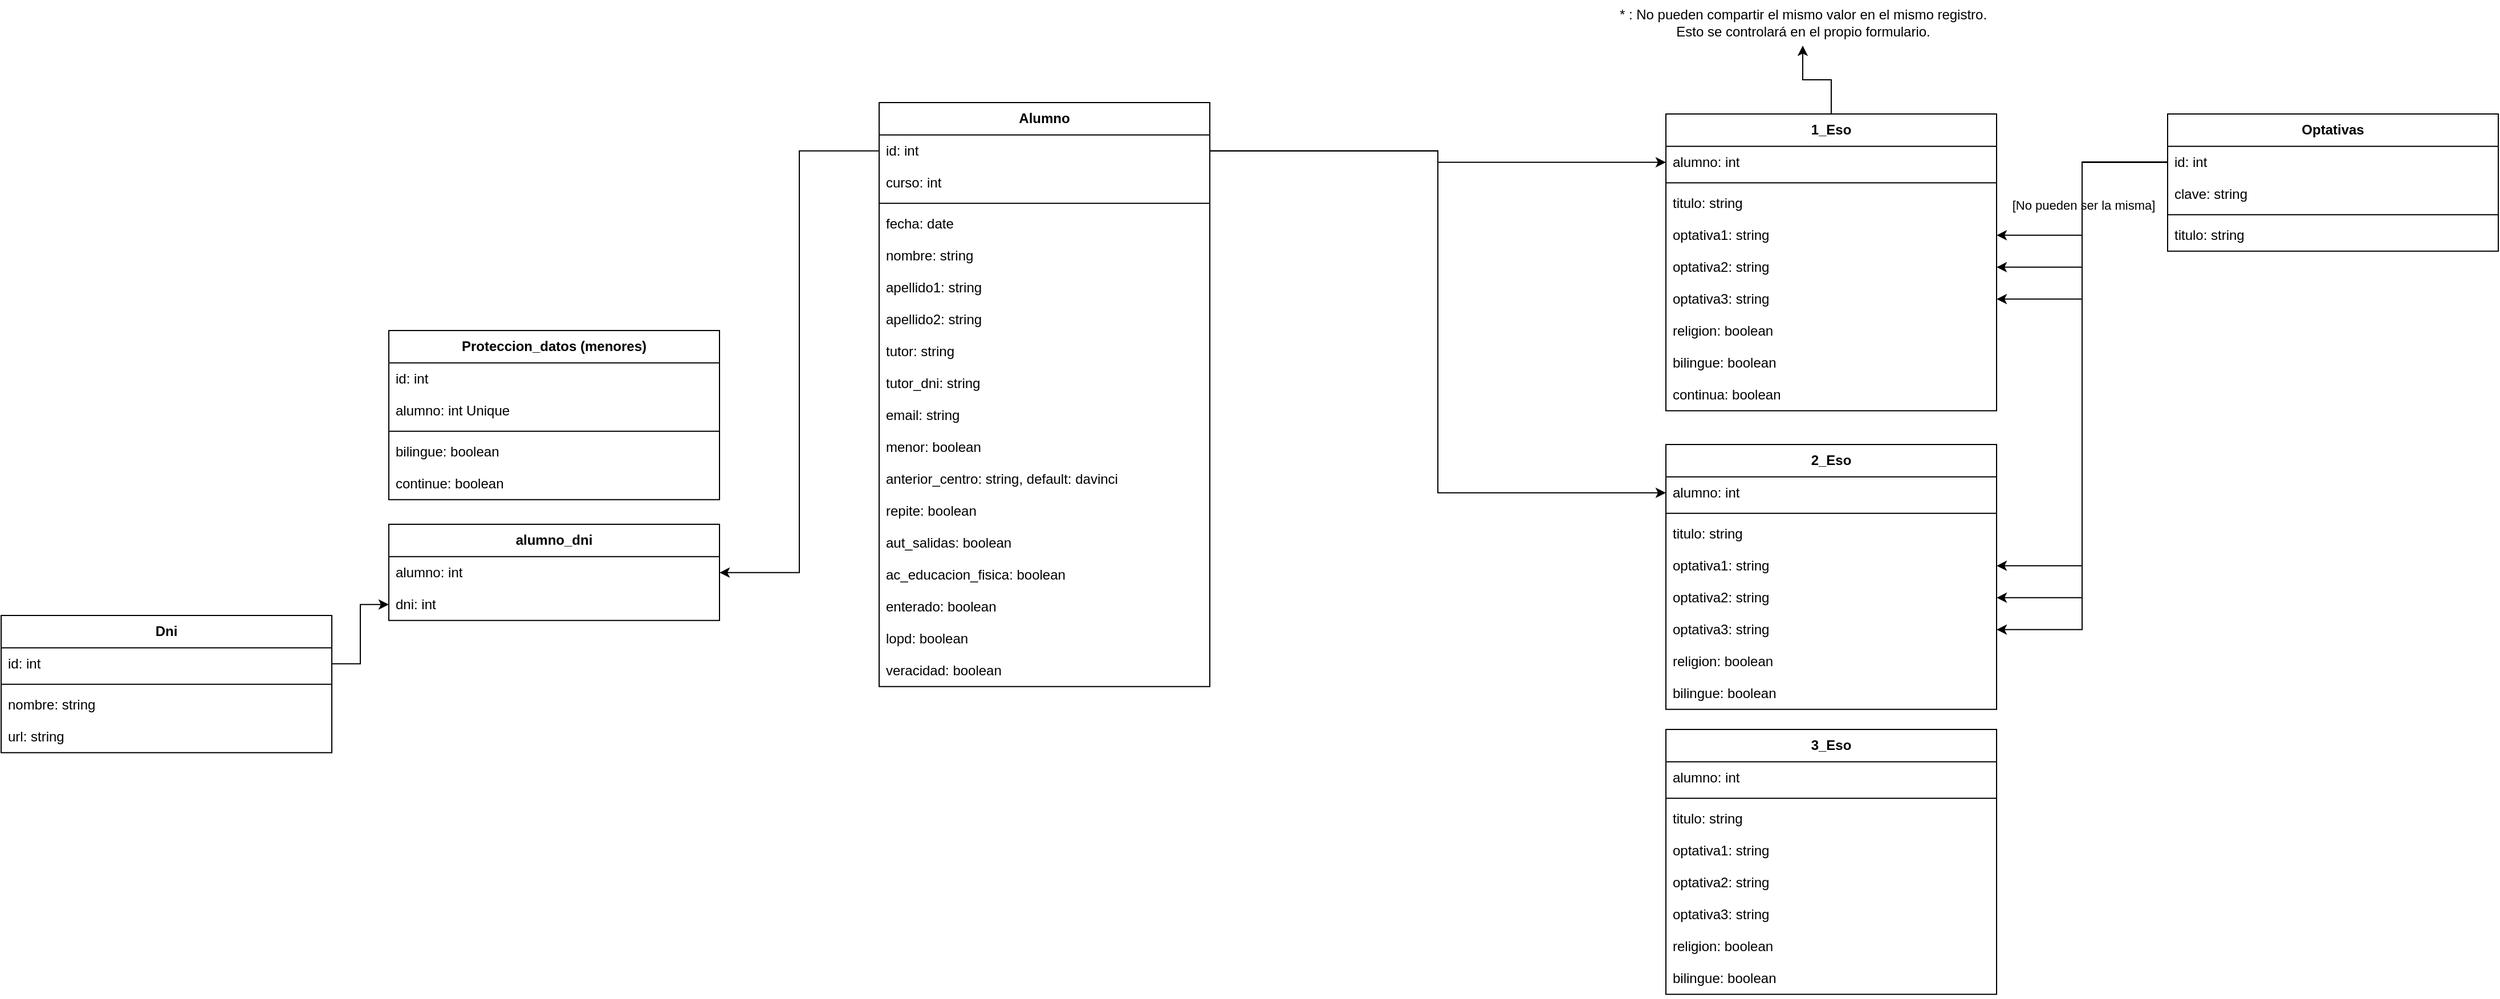 <mxfile version="24.2.5" type="github">
  <diagram name="Página-1" id="L9Hy-lPy9pak_FFDsu_S">
    <mxGraphModel dx="2959" dy="2388" grid="1" gridSize="10" guides="1" tooltips="1" connect="1" arrows="1" fold="1" page="1" pageScale="1" pageWidth="1169" pageHeight="1654" math="0" shadow="0">
      <root>
        <mxCell id="0" />
        <mxCell id="1" parent="0" />
        <mxCell id="2" value="Alumno" style="swimlane;fontStyle=1;align=center;verticalAlign=top;childLayout=stackLayout;horizontal=1;startSize=28.4;horizontalStack=0;resizeParent=1;resizeParentMax=0;resizeLast=0;collapsible=0;marginBottom=0;" parent="1" vertex="1">
          <mxGeometry x="500" y="30" width="290" height="512.4" as="geometry" />
        </mxCell>
        <mxCell id="3" value="id: int" style="text;strokeColor=none;fillColor=none;align=left;verticalAlign=top;spacingLeft=4;spacingRight=4;overflow=hidden;rotatable=0;points=[[0,0.5],[1,0.5]];portConstraint=eastwest;" parent="2" vertex="1">
          <mxGeometry y="28.4" width="290" height="28" as="geometry" />
        </mxCell>
        <mxCell id="ihUTTsUJjHFT3oGh5B51-11" value="curso: int" style="text;strokeColor=none;fillColor=none;align=left;verticalAlign=top;spacingLeft=4;spacingRight=4;overflow=hidden;rotatable=0;points=[[0,0.5],[1,0.5]];portConstraint=eastwest;" parent="2" vertex="1">
          <mxGeometry y="56.4" width="290" height="28" as="geometry" />
        </mxCell>
        <mxCell id="6" style="line;strokeWidth=1;fillColor=none;align=left;verticalAlign=middle;spacingTop=-1;spacingLeft=3;spacingRight=3;rotatable=0;labelPosition=right;points=[];portConstraint=eastwest;strokeColor=inherit;" parent="2" vertex="1">
          <mxGeometry y="84.4" width="290" height="8" as="geometry" />
        </mxCell>
        <mxCell id="9g7cVZ0VHfX_j7mP5TAX-44" value="fecha: date" style="text;strokeColor=none;fillColor=none;align=left;verticalAlign=top;spacingLeft=4;spacingRight=4;overflow=hidden;rotatable=0;points=[[0,0.5],[1,0.5]];portConstraint=eastwest;" vertex="1" parent="2">
          <mxGeometry y="92.4" width="290" height="28" as="geometry" />
        </mxCell>
        <mxCell id="ihUTTsUJjHFT3oGh5B51-8" value="nombre: string" style="text;strokeColor=none;fillColor=none;align=left;verticalAlign=top;spacingLeft=4;spacingRight=4;overflow=hidden;rotatable=0;points=[[0,0.5],[1,0.5]];portConstraint=eastwest;" parent="2" vertex="1">
          <mxGeometry y="120.4" width="290" height="28" as="geometry" />
        </mxCell>
        <mxCell id="4" value="apellido1: string" style="text;strokeColor=none;fillColor=none;align=left;verticalAlign=top;spacingLeft=4;spacingRight=4;overflow=hidden;rotatable=0;points=[[0,0.5],[1,0.5]];portConstraint=eastwest;" parent="2" vertex="1">
          <mxGeometry y="148.4" width="290" height="28" as="geometry" />
        </mxCell>
        <mxCell id="ihUTTsUJjHFT3oGh5B51-9" value="apellido2: string" style="text;strokeColor=none;fillColor=none;align=left;verticalAlign=top;spacingLeft=4;spacingRight=4;overflow=hidden;rotatable=0;points=[[0,0.5],[1,0.5]];portConstraint=eastwest;" parent="2" vertex="1">
          <mxGeometry y="176.4" width="290" height="28" as="geometry" />
        </mxCell>
        <mxCell id="ihUTTsUJjHFT3oGh5B51-10" value="tutor: string" style="text;strokeColor=none;fillColor=none;align=left;verticalAlign=top;spacingLeft=4;spacingRight=4;overflow=hidden;rotatable=0;points=[[0,0.5],[1,0.5]];portConstraint=eastwest;" parent="2" vertex="1">
          <mxGeometry y="204.4" width="290" height="28" as="geometry" />
        </mxCell>
        <mxCell id="9g7cVZ0VHfX_j7mP5TAX-9" value="tutor_dni: string" style="text;strokeColor=none;fillColor=none;align=left;verticalAlign=top;spacingLeft=4;spacingRight=4;overflow=hidden;rotatable=0;points=[[0,0.5],[1,0.5]];portConstraint=eastwest;" vertex="1" parent="2">
          <mxGeometry y="232.4" width="290" height="28" as="geometry" />
        </mxCell>
        <mxCell id="5" value="email: string" style="text;strokeColor=none;fillColor=none;align=left;verticalAlign=top;spacingLeft=4;spacingRight=4;overflow=hidden;rotatable=0;points=[[0,0.5],[1,0.5]];portConstraint=eastwest;" parent="2" vertex="1">
          <mxGeometry y="260.4" width="290" height="28" as="geometry" />
        </mxCell>
        <mxCell id="ihUTTsUJjHFT3oGh5B51-25" value="menor: boolean" style="text;strokeColor=none;fillColor=none;align=left;verticalAlign=top;spacingLeft=4;spacingRight=4;overflow=hidden;rotatable=0;points=[[0,0.5],[1,0.5]];portConstraint=eastwest;" parent="2" vertex="1">
          <mxGeometry y="288.4" width="290" height="28" as="geometry" />
        </mxCell>
        <mxCell id="ihUTTsUJjHFT3oGh5B51-26" value="anterior_centro: string, default: davinci" style="text;strokeColor=none;fillColor=none;align=left;verticalAlign=top;spacingLeft=4;spacingRight=4;overflow=hidden;rotatable=0;points=[[0,0.5],[1,0.5]];portConstraint=eastwest;" parent="2" vertex="1">
          <mxGeometry y="316.4" width="290" height="28" as="geometry" />
        </mxCell>
        <mxCell id="ihUTTsUJjHFT3oGh5B51-28" value="repite: boolean" style="text;strokeColor=none;fillColor=none;align=left;verticalAlign=top;spacingLeft=4;spacingRight=4;overflow=hidden;rotatable=0;points=[[0,0.5],[1,0.5]];portConstraint=eastwest;" parent="2" vertex="1">
          <mxGeometry y="344.4" width="290" height="28" as="geometry" />
        </mxCell>
        <mxCell id="ihUTTsUJjHFT3oGh5B51-29" value="aut_salidas: boolean" style="text;strokeColor=none;fillColor=none;align=left;verticalAlign=top;spacingLeft=4;spacingRight=4;overflow=hidden;rotatable=0;points=[[0,0.5],[1,0.5]];portConstraint=eastwest;" parent="2" vertex="1">
          <mxGeometry y="372.4" width="290" height="28" as="geometry" />
        </mxCell>
        <mxCell id="ihUTTsUJjHFT3oGh5B51-31" value="ac_educacion_fisica: boolean" style="text;strokeColor=none;fillColor=none;align=left;verticalAlign=top;spacingLeft=4;spacingRight=4;overflow=hidden;rotatable=0;points=[[0,0.5],[1,0.5]];portConstraint=eastwest;" parent="2" vertex="1">
          <mxGeometry y="400.4" width="290" height="28" as="geometry" />
        </mxCell>
        <mxCell id="ihUTTsUJjHFT3oGh5B51-33" value="enterado: boolean" style="text;strokeColor=none;fillColor=none;align=left;verticalAlign=top;spacingLeft=4;spacingRight=4;overflow=hidden;rotatable=0;points=[[0,0.5],[1,0.5]];portConstraint=eastwest;" parent="2" vertex="1">
          <mxGeometry y="428.4" width="290" height="28" as="geometry" />
        </mxCell>
        <mxCell id="ihUTTsUJjHFT3oGh5B51-34" value="lopd: boolean" style="text;strokeColor=none;fillColor=none;align=left;verticalAlign=top;spacingLeft=4;spacingRight=4;overflow=hidden;rotatable=0;points=[[0,0.5],[1,0.5]];portConstraint=eastwest;" parent="2" vertex="1">
          <mxGeometry y="456.4" width="290" height="28" as="geometry" />
        </mxCell>
        <mxCell id="ihUTTsUJjHFT3oGh5B51-35" value="veracidad: boolean" style="text;strokeColor=none;fillColor=none;align=left;verticalAlign=top;spacingLeft=4;spacingRight=4;overflow=hidden;rotatable=0;points=[[0,0.5],[1,0.5]];portConstraint=eastwest;" parent="2" vertex="1">
          <mxGeometry y="484.4" width="290" height="28" as="geometry" />
        </mxCell>
        <mxCell id="ihUTTsUJjHFT3oGh5B51-58" value="" style="edgeStyle=orthogonalEdgeStyle;rounded=0;orthogonalLoop=1;jettySize=auto;html=1;" parent="1" source="ihUTTsUJjHFT3oGh5B51-47" target="ihUTTsUJjHFT3oGh5B51-56" edge="1">
          <mxGeometry relative="1" as="geometry" />
        </mxCell>
        <mxCell id="ihUTTsUJjHFT3oGh5B51-47" value="1_Eso" style="swimlane;fontStyle=1;align=center;verticalAlign=top;childLayout=stackLayout;horizontal=1;startSize=28.4;horizontalStack=0;resizeParent=1;resizeParentMax=0;resizeLast=0;collapsible=0;marginBottom=0;" parent="1" vertex="1">
          <mxGeometry x="1190" y="40" width="290" height="260.4" as="geometry" />
        </mxCell>
        <mxCell id="9g7cVZ0VHfX_j7mP5TAX-40" value="alumno: int" style="text;strokeColor=none;fillColor=none;align=left;verticalAlign=top;spacingLeft=4;spacingRight=4;overflow=hidden;rotatable=0;points=[[0,0.5],[1,0.5]];portConstraint=eastwest;" vertex="1" parent="ihUTTsUJjHFT3oGh5B51-47">
          <mxGeometry y="28.4" width="290" height="28" as="geometry" />
        </mxCell>
        <mxCell id="ihUTTsUJjHFT3oGh5B51-49" style="line;strokeWidth=1;fillColor=none;align=left;verticalAlign=middle;spacingTop=-1;spacingLeft=3;spacingRight=3;rotatable=0;labelPosition=right;points=[];portConstraint=eastwest;strokeColor=inherit;" parent="ihUTTsUJjHFT3oGh5B51-47" vertex="1">
          <mxGeometry y="56.4" width="290" height="8" as="geometry" />
        </mxCell>
        <mxCell id="ihUTTsUJjHFT3oGh5B51-16" value="titulo: string" style="text;strokeColor=none;fillColor=none;align=left;verticalAlign=top;spacingLeft=4;spacingRight=4;overflow=hidden;rotatable=0;points=[[0,0.5],[1,0.5]];portConstraint=eastwest;" parent="ihUTTsUJjHFT3oGh5B51-47" vertex="1">
          <mxGeometry y="64.4" width="290" height="28" as="geometry" />
        </mxCell>
        <mxCell id="ihUTTsUJjHFT3oGh5B51-50" value="optativa1: string&#xa;" style="text;strokeColor=none;fillColor=none;align=left;verticalAlign=top;spacingLeft=4;spacingRight=4;overflow=hidden;rotatable=0;points=[[0,0.5],[1,0.5]];portConstraint=eastwest;" parent="ihUTTsUJjHFT3oGh5B51-47" vertex="1">
          <mxGeometry y="92.4" width="290" height="28" as="geometry" />
        </mxCell>
        <mxCell id="9g7cVZ0VHfX_j7mP5TAX-56" value="optativa2: string&#xa;" style="text;strokeColor=none;fillColor=none;align=left;verticalAlign=top;spacingLeft=4;spacingRight=4;overflow=hidden;rotatable=0;points=[[0,0.5],[1,0.5]];portConstraint=eastwest;" vertex="1" parent="ihUTTsUJjHFT3oGh5B51-47">
          <mxGeometry y="120.4" width="290" height="28" as="geometry" />
        </mxCell>
        <mxCell id="ihUTTsUJjHFT3oGh5B51-52" value="optativa3: string&#xa;" style="text;strokeColor=none;fillColor=none;align=left;verticalAlign=top;spacingLeft=4;spacingRight=4;overflow=hidden;rotatable=0;points=[[0,0.5],[1,0.5]];portConstraint=eastwest;" parent="ihUTTsUJjHFT3oGh5B51-47" vertex="1">
          <mxGeometry y="148.4" width="290" height="28" as="geometry" />
        </mxCell>
        <mxCell id="ihUTTsUJjHFT3oGh5B51-53" value="religion: boolean" style="text;strokeColor=none;fillColor=none;align=left;verticalAlign=top;spacingLeft=4;spacingRight=4;overflow=hidden;rotatable=0;points=[[0,0.5],[1,0.5]];portConstraint=eastwest;" parent="ihUTTsUJjHFT3oGh5B51-47" vertex="1">
          <mxGeometry y="176.4" width="290" height="28" as="geometry" />
        </mxCell>
        <mxCell id="ihUTTsUJjHFT3oGh5B51-54" value="bilingue: boolean" style="text;strokeColor=none;fillColor=none;align=left;verticalAlign=top;spacingLeft=4;spacingRight=4;overflow=hidden;rotatable=0;points=[[0,0.5],[1,0.5]];portConstraint=eastwest;" parent="ihUTTsUJjHFT3oGh5B51-47" vertex="1">
          <mxGeometry y="204.4" width="290" height="28" as="geometry" />
        </mxCell>
        <mxCell id="ihUTTsUJjHFT3oGh5B51-55" value="continua: boolean" style="text;strokeColor=none;fillColor=none;align=left;verticalAlign=top;spacingLeft=4;spacingRight=4;overflow=hidden;rotatable=0;points=[[0,0.5],[1,0.5]];portConstraint=eastwest;" parent="ihUTTsUJjHFT3oGh5B51-47" vertex="1">
          <mxGeometry y="232.4" width="290" height="28" as="geometry" />
        </mxCell>
        <mxCell id="ihUTTsUJjHFT3oGh5B51-56" value="* : No pueden compartir el mismo valor en el mismo registro.&lt;br&gt;Esto se controlará en el propio formulario." style="text;html=1;align=center;verticalAlign=middle;resizable=0;points=[];autosize=1;strokeColor=none;fillColor=none;" parent="1" vertex="1">
          <mxGeometry x="1130" y="-60" width="360" height="40" as="geometry" />
        </mxCell>
        <mxCell id="MYl-MSqCvXyOJVGvQ3cw-6" value="Proteccion_datos (menores)" style="swimlane;fontStyle=1;align=center;verticalAlign=top;childLayout=stackLayout;horizontal=1;startSize=28.4;horizontalStack=0;resizeParent=1;resizeParentMax=0;resizeLast=0;collapsible=0;marginBottom=0;" parent="1" vertex="1">
          <mxGeometry x="70" y="230" width="290" height="148.4" as="geometry" />
        </mxCell>
        <mxCell id="MYl-MSqCvXyOJVGvQ3cw-7" value="id: int" style="text;strokeColor=none;fillColor=none;align=left;verticalAlign=top;spacingLeft=4;spacingRight=4;overflow=hidden;rotatable=0;points=[[0,0.5],[1,0.5]];portConstraint=eastwest;" parent="MYl-MSqCvXyOJVGvQ3cw-6" vertex="1">
          <mxGeometry y="28.4" width="290" height="28" as="geometry" />
        </mxCell>
        <mxCell id="MYl-MSqCvXyOJVGvQ3cw-8" value="alumno: int Unique" style="text;strokeColor=none;fillColor=none;align=left;verticalAlign=top;spacingLeft=4;spacingRight=4;overflow=hidden;rotatable=0;points=[[0,0.5],[1,0.5]];portConstraint=eastwest;" parent="MYl-MSqCvXyOJVGvQ3cw-6" vertex="1">
          <mxGeometry y="56.4" width="290" height="28" as="geometry" />
        </mxCell>
        <mxCell id="MYl-MSqCvXyOJVGvQ3cw-9" style="line;strokeWidth=1;fillColor=none;align=left;verticalAlign=middle;spacingTop=-1;spacingLeft=3;spacingRight=3;rotatable=0;labelPosition=right;points=[];portConstraint=eastwest;strokeColor=inherit;" parent="MYl-MSqCvXyOJVGvQ3cw-6" vertex="1">
          <mxGeometry y="84.4" width="290" height="8" as="geometry" />
        </mxCell>
        <mxCell id="MYl-MSqCvXyOJVGvQ3cw-13" value="bilingue: boolean" style="text;strokeColor=none;fillColor=none;align=left;verticalAlign=top;spacingLeft=4;spacingRight=4;overflow=hidden;rotatable=0;points=[[0,0.5],[1,0.5]];portConstraint=eastwest;" parent="MYl-MSqCvXyOJVGvQ3cw-6" vertex="1">
          <mxGeometry y="92.4" width="290" height="28" as="geometry" />
        </mxCell>
        <mxCell id="MYl-MSqCvXyOJVGvQ3cw-14" value="continue: boolean" style="text;strokeColor=none;fillColor=none;align=left;verticalAlign=top;spacingLeft=4;spacingRight=4;overflow=hidden;rotatable=0;points=[[0,0.5],[1,0.5]];portConstraint=eastwest;" parent="MYl-MSqCvXyOJVGvQ3cw-6" vertex="1">
          <mxGeometry y="120.4" width="290" height="28" as="geometry" />
        </mxCell>
        <mxCell id="9g7cVZ0VHfX_j7mP5TAX-10" value="alumno_dni" style="swimlane;fontStyle=1;align=center;verticalAlign=top;childLayout=stackLayout;horizontal=1;startSize=28.4;horizontalStack=0;resizeParent=1;resizeParentMax=0;resizeLast=0;collapsible=0;marginBottom=0;" vertex="1" parent="1">
          <mxGeometry x="70" y="400" width="290" height="84.4" as="geometry" />
        </mxCell>
        <mxCell id="9g7cVZ0VHfX_j7mP5TAX-11" value="alumno: int" style="text;strokeColor=none;fillColor=none;align=left;verticalAlign=top;spacingLeft=4;spacingRight=4;overflow=hidden;rotatable=0;points=[[0,0.5],[1,0.5]];portConstraint=eastwest;" vertex="1" parent="9g7cVZ0VHfX_j7mP5TAX-10">
          <mxGeometry y="28.4" width="290" height="28" as="geometry" />
        </mxCell>
        <mxCell id="9g7cVZ0VHfX_j7mP5TAX-19" value="dni: int" style="text;strokeColor=none;fillColor=none;align=left;verticalAlign=top;spacingLeft=4;spacingRight=4;overflow=hidden;rotatable=0;points=[[0,0.5],[1,0.5]];portConstraint=eastwest;" vertex="1" parent="9g7cVZ0VHfX_j7mP5TAX-10">
          <mxGeometry y="56.4" width="290" height="28" as="geometry" />
        </mxCell>
        <mxCell id="9g7cVZ0VHfX_j7mP5TAX-14" value="Dni" style="swimlane;fontStyle=1;align=center;verticalAlign=top;childLayout=stackLayout;horizontal=1;startSize=28.4;horizontalStack=0;resizeParent=1;resizeParentMax=0;resizeLast=0;collapsible=0;marginBottom=0;" vertex="1" parent="1">
          <mxGeometry x="-270" y="480" width="290" height="120.4" as="geometry" />
        </mxCell>
        <mxCell id="9g7cVZ0VHfX_j7mP5TAX-15" value="id: int" style="text;strokeColor=none;fillColor=none;align=left;verticalAlign=top;spacingLeft=4;spacingRight=4;overflow=hidden;rotatable=0;points=[[0,0.5],[1,0.5]];portConstraint=eastwest;" vertex="1" parent="9g7cVZ0VHfX_j7mP5TAX-14">
          <mxGeometry y="28.4" width="290" height="28" as="geometry" />
        </mxCell>
        <mxCell id="9g7cVZ0VHfX_j7mP5TAX-16" style="line;strokeWidth=1;fillColor=none;align=left;verticalAlign=middle;spacingTop=-1;spacingLeft=3;spacingRight=3;rotatable=0;labelPosition=right;points=[];portConstraint=eastwest;strokeColor=inherit;" vertex="1" parent="9g7cVZ0VHfX_j7mP5TAX-14">
          <mxGeometry y="56.4" width="290" height="8" as="geometry" />
        </mxCell>
        <mxCell id="9g7cVZ0VHfX_j7mP5TAX-17" value="nombre: string" style="text;strokeColor=none;fillColor=none;align=left;verticalAlign=top;spacingLeft=4;spacingRight=4;overflow=hidden;rotatable=0;points=[[0,0.5],[1,0.5]];portConstraint=eastwest;" vertex="1" parent="9g7cVZ0VHfX_j7mP5TAX-14">
          <mxGeometry y="64.4" width="290" height="28" as="geometry" />
        </mxCell>
        <mxCell id="9g7cVZ0VHfX_j7mP5TAX-20" value="url: string" style="text;strokeColor=none;fillColor=none;align=left;verticalAlign=top;spacingLeft=4;spacingRight=4;overflow=hidden;rotatable=0;points=[[0,0.5],[1,0.5]];portConstraint=eastwest;" vertex="1" parent="9g7cVZ0VHfX_j7mP5TAX-14">
          <mxGeometry y="92.4" width="290" height="28" as="geometry" />
        </mxCell>
        <mxCell id="9g7cVZ0VHfX_j7mP5TAX-23" style="edgeStyle=orthogonalEdgeStyle;rounded=0;orthogonalLoop=1;jettySize=auto;html=1;" edge="1" parent="1" source="9g7cVZ0VHfX_j7mP5TAX-15" target="9g7cVZ0VHfX_j7mP5TAX-19">
          <mxGeometry relative="1" as="geometry" />
        </mxCell>
        <mxCell id="9g7cVZ0VHfX_j7mP5TAX-25" style="edgeStyle=orthogonalEdgeStyle;rounded=0;orthogonalLoop=1;jettySize=auto;html=1;" edge="1" parent="1" source="3" target="9g7cVZ0VHfX_j7mP5TAX-11">
          <mxGeometry relative="1" as="geometry" />
        </mxCell>
        <mxCell id="9g7cVZ0VHfX_j7mP5TAX-26" value="Optativas" style="swimlane;fontStyle=1;align=center;verticalAlign=top;childLayout=stackLayout;horizontal=1;startSize=28.4;horizontalStack=0;resizeParent=1;resizeParentMax=0;resizeLast=0;collapsible=0;marginBottom=0;" vertex="1" parent="1">
          <mxGeometry x="1630" y="40" width="290" height="120.4" as="geometry" />
        </mxCell>
        <mxCell id="9g7cVZ0VHfX_j7mP5TAX-27" value="id: int" style="text;strokeColor=none;fillColor=none;align=left;verticalAlign=top;spacingLeft=4;spacingRight=4;overflow=hidden;rotatable=0;points=[[0,0.5],[1,0.5]];portConstraint=eastwest;" vertex="1" parent="9g7cVZ0VHfX_j7mP5TAX-26">
          <mxGeometry y="28.4" width="290" height="28" as="geometry" />
        </mxCell>
        <mxCell id="9g7cVZ0VHfX_j7mP5TAX-28" value="clave: string" style="text;strokeColor=none;fillColor=none;align=left;verticalAlign=top;spacingLeft=4;spacingRight=4;overflow=hidden;rotatable=0;points=[[0,0.5],[1,0.5]];portConstraint=eastwest;" vertex="1" parent="9g7cVZ0VHfX_j7mP5TAX-26">
          <mxGeometry y="56.4" width="290" height="28" as="geometry" />
        </mxCell>
        <mxCell id="9g7cVZ0VHfX_j7mP5TAX-29" style="line;strokeWidth=1;fillColor=none;align=left;verticalAlign=middle;spacingTop=-1;spacingLeft=3;spacingRight=3;rotatable=0;labelPosition=right;points=[];portConstraint=eastwest;strokeColor=inherit;" vertex="1" parent="9g7cVZ0VHfX_j7mP5TAX-26">
          <mxGeometry y="84.4" width="290" height="8" as="geometry" />
        </mxCell>
        <mxCell id="9g7cVZ0VHfX_j7mP5TAX-34" value="titulo: string" style="text;strokeColor=none;fillColor=none;align=left;verticalAlign=top;spacingLeft=4;spacingRight=4;overflow=hidden;rotatable=0;points=[[0,0.5],[1,0.5]];portConstraint=eastwest;" vertex="1" parent="9g7cVZ0VHfX_j7mP5TAX-26">
          <mxGeometry y="92.4" width="290" height="28" as="geometry" />
        </mxCell>
        <mxCell id="9g7cVZ0VHfX_j7mP5TAX-35" style="edgeStyle=orthogonalEdgeStyle;rounded=0;orthogonalLoop=1;jettySize=auto;html=1;" edge="1" parent="1" source="9g7cVZ0VHfX_j7mP5TAX-27" target="ihUTTsUJjHFT3oGh5B51-52">
          <mxGeometry relative="1" as="geometry" />
        </mxCell>
        <mxCell id="9g7cVZ0VHfX_j7mP5TAX-36" style="edgeStyle=orthogonalEdgeStyle;rounded=0;orthogonalLoop=1;jettySize=auto;html=1;" edge="1" parent="1" source="9g7cVZ0VHfX_j7mP5TAX-27" target="ihUTTsUJjHFT3oGh5B51-50">
          <mxGeometry relative="1" as="geometry" />
        </mxCell>
        <mxCell id="9g7cVZ0VHfX_j7mP5TAX-37" value="[No pueden ser la misma]" style="edgeLabel;html=1;align=center;verticalAlign=middle;resizable=0;points=[];" vertex="1" connectable="0" parent="9g7cVZ0VHfX_j7mP5TAX-36">
          <mxGeometry x="0.052" y="1" relative="1" as="geometry">
            <mxPoint as="offset" />
          </mxGeometry>
        </mxCell>
        <mxCell id="9g7cVZ0VHfX_j7mP5TAX-45" style="edgeStyle=orthogonalEdgeStyle;rounded=0;orthogonalLoop=1;jettySize=auto;html=1;" edge="1" parent="1" source="3" target="9g7cVZ0VHfX_j7mP5TAX-40">
          <mxGeometry relative="1" as="geometry" />
        </mxCell>
        <mxCell id="9g7cVZ0VHfX_j7mP5TAX-46" value="2_Eso" style="swimlane;fontStyle=1;align=center;verticalAlign=top;childLayout=stackLayout;horizontal=1;startSize=28.4;horizontalStack=0;resizeParent=1;resizeParentMax=0;resizeLast=0;collapsible=0;marginBottom=0;" vertex="1" parent="1">
          <mxGeometry x="1190" y="330" width="290" height="232.4" as="geometry" />
        </mxCell>
        <mxCell id="9g7cVZ0VHfX_j7mP5TAX-47" value="alumno: int" style="text;strokeColor=none;fillColor=none;align=left;verticalAlign=top;spacingLeft=4;spacingRight=4;overflow=hidden;rotatable=0;points=[[0,0.5],[1,0.5]];portConstraint=eastwest;" vertex="1" parent="9g7cVZ0VHfX_j7mP5TAX-46">
          <mxGeometry y="28.4" width="290" height="28" as="geometry" />
        </mxCell>
        <mxCell id="9g7cVZ0VHfX_j7mP5TAX-48" style="line;strokeWidth=1;fillColor=none;align=left;verticalAlign=middle;spacingTop=-1;spacingLeft=3;spacingRight=3;rotatable=0;labelPosition=right;points=[];portConstraint=eastwest;strokeColor=inherit;" vertex="1" parent="9g7cVZ0VHfX_j7mP5TAX-46">
          <mxGeometry y="56.4" width="290" height="8" as="geometry" />
        </mxCell>
        <mxCell id="9g7cVZ0VHfX_j7mP5TAX-49" value="titulo: string" style="text;strokeColor=none;fillColor=none;align=left;verticalAlign=top;spacingLeft=4;spacingRight=4;overflow=hidden;rotatable=0;points=[[0,0.5],[1,0.5]];portConstraint=eastwest;" vertex="1" parent="9g7cVZ0VHfX_j7mP5TAX-46">
          <mxGeometry y="64.4" width="290" height="28" as="geometry" />
        </mxCell>
        <mxCell id="9g7cVZ0VHfX_j7mP5TAX-50" value="optativa1: string" style="text;strokeColor=none;fillColor=none;align=left;verticalAlign=top;spacingLeft=4;spacingRight=4;overflow=hidden;rotatable=0;points=[[0,0.5],[1,0.5]];portConstraint=eastwest;" vertex="1" parent="9g7cVZ0VHfX_j7mP5TAX-46">
          <mxGeometry y="92.4" width="290" height="28" as="geometry" />
        </mxCell>
        <mxCell id="9g7cVZ0VHfX_j7mP5TAX-51" value="optativa2: string" style="text;strokeColor=none;fillColor=none;align=left;verticalAlign=top;spacingLeft=4;spacingRight=4;overflow=hidden;rotatable=0;points=[[0,0.5],[1,0.5]];portConstraint=eastwest;" vertex="1" parent="9g7cVZ0VHfX_j7mP5TAX-46">
          <mxGeometry y="120.4" width="290" height="28" as="geometry" />
        </mxCell>
        <mxCell id="9g7cVZ0VHfX_j7mP5TAX-55" value="optativa3: string" style="text;strokeColor=none;fillColor=none;align=left;verticalAlign=top;spacingLeft=4;spacingRight=4;overflow=hidden;rotatable=0;points=[[0,0.5],[1,0.5]];portConstraint=eastwest;" vertex="1" parent="9g7cVZ0VHfX_j7mP5TAX-46">
          <mxGeometry y="148.4" width="290" height="28" as="geometry" />
        </mxCell>
        <mxCell id="9g7cVZ0VHfX_j7mP5TAX-52" value="religion: boolean" style="text;strokeColor=none;fillColor=none;align=left;verticalAlign=top;spacingLeft=4;spacingRight=4;overflow=hidden;rotatable=0;points=[[0,0.5],[1,0.5]];portConstraint=eastwest;" vertex="1" parent="9g7cVZ0VHfX_j7mP5TAX-46">
          <mxGeometry y="176.4" width="290" height="28" as="geometry" />
        </mxCell>
        <mxCell id="9g7cVZ0VHfX_j7mP5TAX-53" value="bilingue: boolean" style="text;strokeColor=none;fillColor=none;align=left;verticalAlign=top;spacingLeft=4;spacingRight=4;overflow=hidden;rotatable=0;points=[[0,0.5],[1,0.5]];portConstraint=eastwest;" vertex="1" parent="9g7cVZ0VHfX_j7mP5TAX-46">
          <mxGeometry y="204.4" width="290" height="28" as="geometry" />
        </mxCell>
        <mxCell id="9g7cVZ0VHfX_j7mP5TAX-57" style="edgeStyle=orthogonalEdgeStyle;rounded=0;orthogonalLoop=1;jettySize=auto;html=1;" edge="1" parent="1" source="9g7cVZ0VHfX_j7mP5TAX-27" target="9g7cVZ0VHfX_j7mP5TAX-50">
          <mxGeometry relative="1" as="geometry" />
        </mxCell>
        <mxCell id="9g7cVZ0VHfX_j7mP5TAX-58" style="edgeStyle=orthogonalEdgeStyle;rounded=0;orthogonalLoop=1;jettySize=auto;html=1;" edge="1" parent="1" source="9g7cVZ0VHfX_j7mP5TAX-27" target="9g7cVZ0VHfX_j7mP5TAX-56">
          <mxGeometry relative="1" as="geometry" />
        </mxCell>
        <mxCell id="9g7cVZ0VHfX_j7mP5TAX-59" style="edgeStyle=orthogonalEdgeStyle;rounded=0;orthogonalLoop=1;jettySize=auto;html=1;" edge="1" parent="1" source="9g7cVZ0VHfX_j7mP5TAX-27" target="9g7cVZ0VHfX_j7mP5TAX-51">
          <mxGeometry relative="1" as="geometry" />
        </mxCell>
        <mxCell id="9g7cVZ0VHfX_j7mP5TAX-60" style="edgeStyle=orthogonalEdgeStyle;rounded=0;orthogonalLoop=1;jettySize=auto;html=1;" edge="1" parent="1" source="9g7cVZ0VHfX_j7mP5TAX-27" target="9g7cVZ0VHfX_j7mP5TAX-55">
          <mxGeometry relative="1" as="geometry" />
        </mxCell>
        <mxCell id="9g7cVZ0VHfX_j7mP5TAX-61" style="edgeStyle=orthogonalEdgeStyle;rounded=0;orthogonalLoop=1;jettySize=auto;html=1;" edge="1" parent="1" source="3" target="9g7cVZ0VHfX_j7mP5TAX-47">
          <mxGeometry relative="1" as="geometry" />
        </mxCell>
        <mxCell id="9g7cVZ0VHfX_j7mP5TAX-62" value="3_Eso" style="swimlane;fontStyle=1;align=center;verticalAlign=top;childLayout=stackLayout;horizontal=1;startSize=28.4;horizontalStack=0;resizeParent=1;resizeParentMax=0;resizeLast=0;collapsible=0;marginBottom=0;" vertex="1" parent="1">
          <mxGeometry x="1190" y="580" width="290" height="232.4" as="geometry" />
        </mxCell>
        <mxCell id="9g7cVZ0VHfX_j7mP5TAX-63" value="alumno: int" style="text;strokeColor=none;fillColor=none;align=left;verticalAlign=top;spacingLeft=4;spacingRight=4;overflow=hidden;rotatable=0;points=[[0,0.5],[1,0.5]];portConstraint=eastwest;" vertex="1" parent="9g7cVZ0VHfX_j7mP5TAX-62">
          <mxGeometry y="28.4" width="290" height="28" as="geometry" />
        </mxCell>
        <mxCell id="9g7cVZ0VHfX_j7mP5TAX-64" style="line;strokeWidth=1;fillColor=none;align=left;verticalAlign=middle;spacingTop=-1;spacingLeft=3;spacingRight=3;rotatable=0;labelPosition=right;points=[];portConstraint=eastwest;strokeColor=inherit;" vertex="1" parent="9g7cVZ0VHfX_j7mP5TAX-62">
          <mxGeometry y="56.4" width="290" height="8" as="geometry" />
        </mxCell>
        <mxCell id="9g7cVZ0VHfX_j7mP5TAX-65" value="titulo: string" style="text;strokeColor=none;fillColor=none;align=left;verticalAlign=top;spacingLeft=4;spacingRight=4;overflow=hidden;rotatable=0;points=[[0,0.5],[1,0.5]];portConstraint=eastwest;" vertex="1" parent="9g7cVZ0VHfX_j7mP5TAX-62">
          <mxGeometry y="64.4" width="290" height="28" as="geometry" />
        </mxCell>
        <mxCell id="9g7cVZ0VHfX_j7mP5TAX-66" value="optativa1: string" style="text;strokeColor=none;fillColor=none;align=left;verticalAlign=top;spacingLeft=4;spacingRight=4;overflow=hidden;rotatable=0;points=[[0,0.5],[1,0.5]];portConstraint=eastwest;" vertex="1" parent="9g7cVZ0VHfX_j7mP5TAX-62">
          <mxGeometry y="92.4" width="290" height="28" as="geometry" />
        </mxCell>
        <mxCell id="9g7cVZ0VHfX_j7mP5TAX-67" value="optativa2: string" style="text;strokeColor=none;fillColor=none;align=left;verticalAlign=top;spacingLeft=4;spacingRight=4;overflow=hidden;rotatable=0;points=[[0,0.5],[1,0.5]];portConstraint=eastwest;" vertex="1" parent="9g7cVZ0VHfX_j7mP5TAX-62">
          <mxGeometry y="120.4" width="290" height="28" as="geometry" />
        </mxCell>
        <mxCell id="9g7cVZ0VHfX_j7mP5TAX-68" value="optativa3: string" style="text;strokeColor=none;fillColor=none;align=left;verticalAlign=top;spacingLeft=4;spacingRight=4;overflow=hidden;rotatable=0;points=[[0,0.5],[1,0.5]];portConstraint=eastwest;" vertex="1" parent="9g7cVZ0VHfX_j7mP5TAX-62">
          <mxGeometry y="148.4" width="290" height="28" as="geometry" />
        </mxCell>
        <mxCell id="9g7cVZ0VHfX_j7mP5TAX-69" value="religion: boolean" style="text;strokeColor=none;fillColor=none;align=left;verticalAlign=top;spacingLeft=4;spacingRight=4;overflow=hidden;rotatable=0;points=[[0,0.5],[1,0.5]];portConstraint=eastwest;" vertex="1" parent="9g7cVZ0VHfX_j7mP5TAX-62">
          <mxGeometry y="176.4" width="290" height="28" as="geometry" />
        </mxCell>
        <mxCell id="9g7cVZ0VHfX_j7mP5TAX-70" value="bilingue: boolean" style="text;strokeColor=none;fillColor=none;align=left;verticalAlign=top;spacingLeft=4;spacingRight=4;overflow=hidden;rotatable=0;points=[[0,0.5],[1,0.5]];portConstraint=eastwest;" vertex="1" parent="9g7cVZ0VHfX_j7mP5TAX-62">
          <mxGeometry y="204.4" width="290" height="28" as="geometry" />
        </mxCell>
      </root>
    </mxGraphModel>
  </diagram>
</mxfile>
